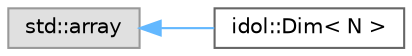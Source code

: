 digraph "Graphical Class Hierarchy"
{
 // LATEX_PDF_SIZE
  bgcolor="transparent";
  edge [fontname=Helvetica,fontsize=10,labelfontname=Helvetica,labelfontsize=10];
  node [fontname=Helvetica,fontsize=10,shape=box,height=0.2,width=0.4];
  rankdir="LR";
  Node0 [id="Node000000",label="std::array",height=0.2,width=0.4,color="grey60", fillcolor="#E0E0E0", style="filled",tooltip=" "];
  Node0 -> Node1 [id="edge193_Node000000_Node000001",dir="back",color="steelblue1",style="solid",tooltip=" "];
  Node1 [id="Node000001",label="idol::Dim\< N \>",height=0.2,width=0.4,color="grey40", fillcolor="white", style="filled",URL="$classidol_1_1Dim.html",tooltip=" "];
}
